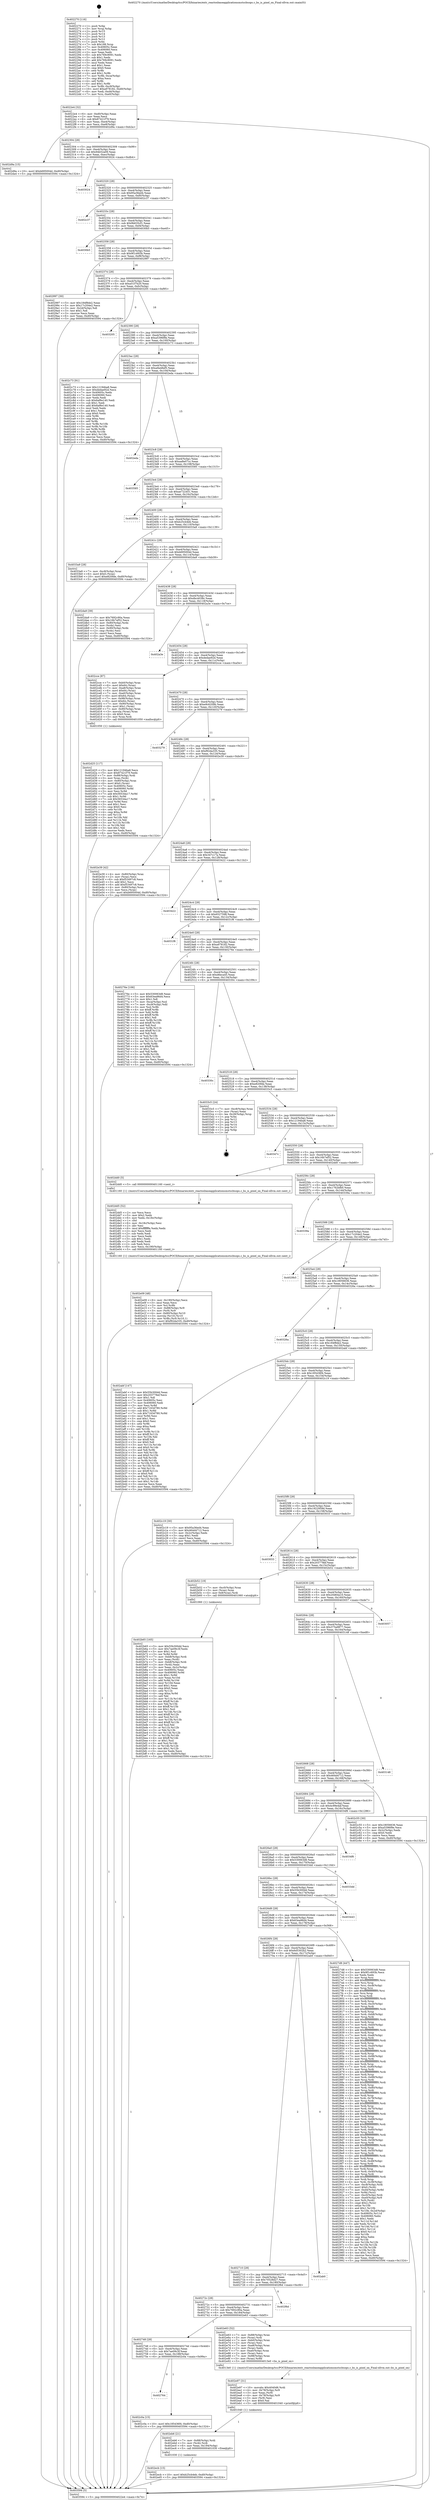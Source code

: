 digraph "0x402270" {
  label = "0x402270 (/mnt/c/Users/mathe/Desktop/tcc/POCII/binaries/extr_reactosbaseapplicationsmstscbsops.c_bs_is_pixel_on_Final-ollvm.out::main(0))"
  labelloc = "t"
  node[shape=record]

  Entry [label="",width=0.3,height=0.3,shape=circle,fillcolor=black,style=filled]
  "0x4022e4" [label="{
     0x4022e4 [32]\l
     | [instrs]\l
     &nbsp;&nbsp;0x4022e4 \<+6\>: mov -0xd0(%rbp),%eax\l
     &nbsp;&nbsp;0x4022ea \<+2\>: mov %eax,%ecx\l
     &nbsp;&nbsp;0x4022ec \<+6\>: sub $0x87421f79,%ecx\l
     &nbsp;&nbsp;0x4022f2 \<+6\>: mov %eax,-0xe4(%rbp)\l
     &nbsp;&nbsp;0x4022f8 \<+6\>: mov %ecx,-0xe8(%rbp)\l
     &nbsp;&nbsp;0x4022fe \<+6\>: je 0000000000402d9a \<main+0xb2a\>\l
  }"]
  "0x402d9a" [label="{
     0x402d9a [15]\l
     | [instrs]\l
     &nbsp;&nbsp;0x402d9a \<+10\>: movl $0xb695004d,-0xd0(%rbp)\l
     &nbsp;&nbsp;0x402da4 \<+5\>: jmp 0000000000403594 \<main+0x1324\>\l
  }"]
  "0x402304" [label="{
     0x402304 [28]\l
     | [instrs]\l
     &nbsp;&nbsp;0x402304 \<+5\>: jmp 0000000000402309 \<main+0x99\>\l
     &nbsp;&nbsp;0x402309 \<+6\>: mov -0xe4(%rbp),%eax\l
     &nbsp;&nbsp;0x40230f \<+5\>: sub $0x94b52a09,%eax\l
     &nbsp;&nbsp;0x402314 \<+6\>: mov %eax,-0xec(%rbp)\l
     &nbsp;&nbsp;0x40231a \<+6\>: je 0000000000403024 \<main+0xdb4\>\l
  }"]
  Exit [label="",width=0.3,height=0.3,shape=circle,fillcolor=black,style=filled,peripheries=2]
  "0x403024" [label="{
     0x403024\l
  }", style=dashed]
  "0x402320" [label="{
     0x402320 [28]\l
     | [instrs]\l
     &nbsp;&nbsp;0x402320 \<+5\>: jmp 0000000000402325 \<main+0xb5\>\l
     &nbsp;&nbsp;0x402325 \<+6\>: mov -0xe4(%rbp),%eax\l
     &nbsp;&nbsp;0x40232b \<+5\>: sub $0x95a36ed4,%eax\l
     &nbsp;&nbsp;0x402330 \<+6\>: mov %eax,-0xf0(%rbp)\l
     &nbsp;&nbsp;0x402336 \<+6\>: je 0000000000402c37 \<main+0x9c7\>\l
  }"]
  "0x402ecb" [label="{
     0x402ecb [15]\l
     | [instrs]\l
     &nbsp;&nbsp;0x402ecb \<+10\>: movl $0xb25cb4eb,-0xd0(%rbp)\l
     &nbsp;&nbsp;0x402ed5 \<+5\>: jmp 0000000000403594 \<main+0x1324\>\l
  }"]
  "0x402c37" [label="{
     0x402c37\l
  }", style=dashed]
  "0x40233c" [label="{
     0x40233c [28]\l
     | [instrs]\l
     &nbsp;&nbsp;0x40233c \<+5\>: jmp 0000000000402341 \<main+0xd1\>\l
     &nbsp;&nbsp;0x402341 \<+6\>: mov -0xe4(%rbp),%eax\l
     &nbsp;&nbsp;0x402347 \<+5\>: sub $0x9b635cf1,%eax\l
     &nbsp;&nbsp;0x40234c \<+6\>: mov %eax,-0xf4(%rbp)\l
     &nbsp;&nbsp;0x402352 \<+6\>: je 00000000004030b5 \<main+0xe45\>\l
  }"]
  "0x402eb6" [label="{
     0x402eb6 [21]\l
     | [instrs]\l
     &nbsp;&nbsp;0x402eb6 \<+7\>: mov -0x88(%rbp),%rdi\l
     &nbsp;&nbsp;0x402ebd \<+3\>: mov (%rdi),%rdi\l
     &nbsp;&nbsp;0x402ec0 \<+6\>: mov %eax,-0x194(%rbp)\l
     &nbsp;&nbsp;0x402ec6 \<+5\>: call 0000000000401030 \<free@plt\>\l
     | [calls]\l
     &nbsp;&nbsp;0x401030 \{1\} (unknown)\l
  }"]
  "0x4030b5" [label="{
     0x4030b5\l
  }", style=dashed]
  "0x402358" [label="{
     0x402358 [28]\l
     | [instrs]\l
     &nbsp;&nbsp;0x402358 \<+5\>: jmp 000000000040235d \<main+0xed\>\l
     &nbsp;&nbsp;0x40235d \<+6\>: mov -0xe4(%rbp),%eax\l
     &nbsp;&nbsp;0x402363 \<+5\>: sub $0x9f1c693b,%eax\l
     &nbsp;&nbsp;0x402368 \<+6\>: mov %eax,-0xf8(%rbp)\l
     &nbsp;&nbsp;0x40236e \<+6\>: je 0000000000402997 \<main+0x727\>\l
  }"]
  "0x402e97" [label="{
     0x402e97 [31]\l
     | [instrs]\l
     &nbsp;&nbsp;0x402e97 \<+10\>: movabs $0x4040d6,%rdi\l
     &nbsp;&nbsp;0x402ea1 \<+4\>: mov -0x78(%rbp),%r9\l
     &nbsp;&nbsp;0x402ea5 \<+3\>: mov %eax,(%r9)\l
     &nbsp;&nbsp;0x402ea8 \<+4\>: mov -0x78(%rbp),%r9\l
     &nbsp;&nbsp;0x402eac \<+3\>: mov (%r9),%esi\l
     &nbsp;&nbsp;0x402eaf \<+2\>: mov $0x0,%al\l
     &nbsp;&nbsp;0x402eb1 \<+5\>: call 0000000000401040 \<printf@plt\>\l
     | [calls]\l
     &nbsp;&nbsp;0x401040 \{1\} (unknown)\l
  }"]
  "0x402997" [label="{
     0x402997 [30]\l
     | [instrs]\l
     &nbsp;&nbsp;0x402997 \<+5\>: mov $0x184f8de2,%eax\l
     &nbsp;&nbsp;0x40299c \<+5\>: mov $0x17c204e2,%ecx\l
     &nbsp;&nbsp;0x4029a1 \<+3\>: mov -0x2d(%rbp),%dl\l
     &nbsp;&nbsp;0x4029a4 \<+3\>: test $0x1,%dl\l
     &nbsp;&nbsp;0x4029a7 \<+3\>: cmovne %ecx,%eax\l
     &nbsp;&nbsp;0x4029aa \<+6\>: mov %eax,-0xd0(%rbp)\l
     &nbsp;&nbsp;0x4029b0 \<+5\>: jmp 0000000000403594 \<main+0x1324\>\l
  }"]
  "0x402374" [label="{
     0x402374 [28]\l
     | [instrs]\l
     &nbsp;&nbsp;0x402374 \<+5\>: jmp 0000000000402379 \<main+0x109\>\l
     &nbsp;&nbsp;0x402379 \<+6\>: mov -0xe4(%rbp),%eax\l
     &nbsp;&nbsp;0x40237f \<+5\>: sub $0xa51f7b20,%eax\l
     &nbsp;&nbsp;0x402384 \<+6\>: mov %eax,-0xfc(%rbp)\l
     &nbsp;&nbsp;0x40238a \<+6\>: je 0000000000403205 \<main+0xf95\>\l
  }"]
  "0x402e09" [label="{
     0x402e09 [48]\l
     | [instrs]\l
     &nbsp;&nbsp;0x402e09 \<+6\>: mov -0x190(%rbp),%ecx\l
     &nbsp;&nbsp;0x402e0f \<+3\>: imul %eax,%ecx\l
     &nbsp;&nbsp;0x402e12 \<+3\>: mov %cl,%r8b\l
     &nbsp;&nbsp;0x402e15 \<+7\>: mov -0x88(%rbp),%r9\l
     &nbsp;&nbsp;0x402e1c \<+3\>: mov (%r9),%r9\l
     &nbsp;&nbsp;0x402e1f \<+4\>: mov -0x80(%rbp),%r10\l
     &nbsp;&nbsp;0x402e23 \<+3\>: movslq (%r10),%r10\l
     &nbsp;&nbsp;0x402e26 \<+4\>: mov %r8b,(%r9,%r10,1)\l
     &nbsp;&nbsp;0x402e2a \<+10\>: movl $0xf92da335,-0xd0(%rbp)\l
     &nbsp;&nbsp;0x402e34 \<+5\>: jmp 0000000000403594 \<main+0x1324\>\l
  }"]
  "0x403205" [label="{
     0x403205\l
  }", style=dashed]
  "0x402390" [label="{
     0x402390 [28]\l
     | [instrs]\l
     &nbsp;&nbsp;0x402390 \<+5\>: jmp 0000000000402395 \<main+0x125\>\l
     &nbsp;&nbsp;0x402395 \<+6\>: mov -0xe4(%rbp),%eax\l
     &nbsp;&nbsp;0x40239b \<+5\>: sub $0xa5396f9e,%eax\l
     &nbsp;&nbsp;0x4023a0 \<+6\>: mov %eax,-0x100(%rbp)\l
     &nbsp;&nbsp;0x4023a6 \<+6\>: je 0000000000402c73 \<main+0xa03\>\l
  }"]
  "0x402dd5" [label="{
     0x402dd5 [52]\l
     | [instrs]\l
     &nbsp;&nbsp;0x402dd5 \<+2\>: xor %ecx,%ecx\l
     &nbsp;&nbsp;0x402dd7 \<+5\>: mov $0x2,%edx\l
     &nbsp;&nbsp;0x402ddc \<+6\>: mov %edx,-0x18c(%rbp)\l
     &nbsp;&nbsp;0x402de2 \<+1\>: cltd\l
     &nbsp;&nbsp;0x402de3 \<+6\>: mov -0x18c(%rbp),%esi\l
     &nbsp;&nbsp;0x402de9 \<+2\>: idiv %esi\l
     &nbsp;&nbsp;0x402deb \<+6\>: imul $0xfffffffe,%edx,%edx\l
     &nbsp;&nbsp;0x402df1 \<+2\>: mov %ecx,%edi\l
     &nbsp;&nbsp;0x402df3 \<+2\>: sub %edx,%edi\l
     &nbsp;&nbsp;0x402df5 \<+2\>: mov %ecx,%edx\l
     &nbsp;&nbsp;0x402df7 \<+3\>: sub $0x1,%edx\l
     &nbsp;&nbsp;0x402dfa \<+2\>: add %edx,%edi\l
     &nbsp;&nbsp;0x402dfc \<+2\>: sub %edi,%ecx\l
     &nbsp;&nbsp;0x402dfe \<+6\>: mov %ecx,-0x190(%rbp)\l
     &nbsp;&nbsp;0x402e04 \<+5\>: call 0000000000401160 \<next_i\>\l
     | [calls]\l
     &nbsp;&nbsp;0x401160 \{1\} (/mnt/c/Users/mathe/Desktop/tcc/POCII/binaries/extr_reactosbaseapplicationsmstscbsops.c_bs_is_pixel_on_Final-ollvm.out::next_i)\l
  }"]
  "0x402c73" [label="{
     0x402c73 [91]\l
     | [instrs]\l
     &nbsp;&nbsp;0x402c73 \<+5\>: mov $0x12194ba8,%eax\l
     &nbsp;&nbsp;0x402c78 \<+5\>: mov $0xdedae92d,%ecx\l
     &nbsp;&nbsp;0x402c7d \<+7\>: mov 0x40605c,%edx\l
     &nbsp;&nbsp;0x402c84 \<+7\>: mov 0x406060,%esi\l
     &nbsp;&nbsp;0x402c8b \<+2\>: mov %edx,%edi\l
     &nbsp;&nbsp;0x402c8d \<+6\>: sub $0x6af6e140,%edi\l
     &nbsp;&nbsp;0x402c93 \<+3\>: sub $0x1,%edi\l
     &nbsp;&nbsp;0x402c96 \<+6\>: add $0x6af6e140,%edi\l
     &nbsp;&nbsp;0x402c9c \<+3\>: imul %edi,%edx\l
     &nbsp;&nbsp;0x402c9f \<+3\>: and $0x1,%edx\l
     &nbsp;&nbsp;0x402ca2 \<+3\>: cmp $0x0,%edx\l
     &nbsp;&nbsp;0x402ca5 \<+4\>: sete %r8b\l
     &nbsp;&nbsp;0x402ca9 \<+3\>: cmp $0xa,%esi\l
     &nbsp;&nbsp;0x402cac \<+4\>: setl %r9b\l
     &nbsp;&nbsp;0x402cb0 \<+3\>: mov %r8b,%r10b\l
     &nbsp;&nbsp;0x402cb3 \<+3\>: and %r9b,%r10b\l
     &nbsp;&nbsp;0x402cb6 \<+3\>: xor %r9b,%r8b\l
     &nbsp;&nbsp;0x402cb9 \<+3\>: or %r8b,%r10b\l
     &nbsp;&nbsp;0x402cbc \<+4\>: test $0x1,%r10b\l
     &nbsp;&nbsp;0x402cc0 \<+3\>: cmovne %ecx,%eax\l
     &nbsp;&nbsp;0x402cc3 \<+6\>: mov %eax,-0xd0(%rbp)\l
     &nbsp;&nbsp;0x402cc9 \<+5\>: jmp 0000000000403594 \<main+0x1324\>\l
  }"]
  "0x4023ac" [label="{
     0x4023ac [28]\l
     | [instrs]\l
     &nbsp;&nbsp;0x4023ac \<+5\>: jmp 00000000004023b1 \<main+0x141\>\l
     &nbsp;&nbsp;0x4023b1 \<+6\>: mov -0xe4(%rbp),%eax\l
     &nbsp;&nbsp;0x4023b7 \<+5\>: sub $0xa9a48ef5,%eax\l
     &nbsp;&nbsp;0x4023bc \<+6\>: mov %eax,-0x104(%rbp)\l
     &nbsp;&nbsp;0x4023c2 \<+6\>: je 0000000000402eda \<main+0xc6a\>\l
  }"]
  "0x402d25" [label="{
     0x402d25 [117]\l
     | [instrs]\l
     &nbsp;&nbsp;0x402d25 \<+5\>: mov $0x12194ba8,%ecx\l
     &nbsp;&nbsp;0x402d2a \<+5\>: mov $0x87421f79,%edx\l
     &nbsp;&nbsp;0x402d2f \<+7\>: mov -0x88(%rbp),%rdi\l
     &nbsp;&nbsp;0x402d36 \<+3\>: mov %rax,(%rdi)\l
     &nbsp;&nbsp;0x402d39 \<+4\>: mov -0x80(%rbp),%rax\l
     &nbsp;&nbsp;0x402d3d \<+6\>: movl $0x0,(%rax)\l
     &nbsp;&nbsp;0x402d43 \<+7\>: mov 0x40605c,%esi\l
     &nbsp;&nbsp;0x402d4a \<+8\>: mov 0x406060,%r8d\l
     &nbsp;&nbsp;0x402d52 \<+3\>: mov %esi,%r9d\l
     &nbsp;&nbsp;0x402d55 \<+7\>: add $0x5653da17,%r9d\l
     &nbsp;&nbsp;0x402d5c \<+4\>: sub $0x1,%r9d\l
     &nbsp;&nbsp;0x402d60 \<+7\>: sub $0x5653da17,%r9d\l
     &nbsp;&nbsp;0x402d67 \<+4\>: imul %r9d,%esi\l
     &nbsp;&nbsp;0x402d6b \<+3\>: and $0x1,%esi\l
     &nbsp;&nbsp;0x402d6e \<+3\>: cmp $0x0,%esi\l
     &nbsp;&nbsp;0x402d71 \<+4\>: sete %r10b\l
     &nbsp;&nbsp;0x402d75 \<+4\>: cmp $0xa,%r8d\l
     &nbsp;&nbsp;0x402d79 \<+4\>: setl %r11b\l
     &nbsp;&nbsp;0x402d7d \<+3\>: mov %r10b,%bl\l
     &nbsp;&nbsp;0x402d80 \<+3\>: and %r11b,%bl\l
     &nbsp;&nbsp;0x402d83 \<+3\>: xor %r11b,%r10b\l
     &nbsp;&nbsp;0x402d86 \<+3\>: or %r10b,%bl\l
     &nbsp;&nbsp;0x402d89 \<+3\>: test $0x1,%bl\l
     &nbsp;&nbsp;0x402d8c \<+3\>: cmovne %edx,%ecx\l
     &nbsp;&nbsp;0x402d8f \<+6\>: mov %ecx,-0xd0(%rbp)\l
     &nbsp;&nbsp;0x402d95 \<+5\>: jmp 0000000000403594 \<main+0x1324\>\l
  }"]
  "0x402eda" [label="{
     0x402eda\l
  }", style=dashed]
  "0x4023c8" [label="{
     0x4023c8 [28]\l
     | [instrs]\l
     &nbsp;&nbsp;0x4023c8 \<+5\>: jmp 00000000004023cd \<main+0x15d\>\l
     &nbsp;&nbsp;0x4023cd \<+6\>: mov -0xe4(%rbp),%eax\l
     &nbsp;&nbsp;0x4023d3 \<+5\>: sub $0xaa8e07cc,%eax\l
     &nbsp;&nbsp;0x4023d8 \<+6\>: mov %eax,-0x108(%rbp)\l
     &nbsp;&nbsp;0x4023de \<+6\>: je 0000000000403585 \<main+0x1315\>\l
  }"]
  "0x402764" [label="{
     0x402764\l
  }", style=dashed]
  "0x403585" [label="{
     0x403585\l
  }", style=dashed]
  "0x4023e4" [label="{
     0x4023e4 [28]\l
     | [instrs]\l
     &nbsp;&nbsp;0x4023e4 \<+5\>: jmp 00000000004023e9 \<main+0x179\>\l
     &nbsp;&nbsp;0x4023e9 \<+6\>: mov -0xe4(%rbp),%eax\l
     &nbsp;&nbsp;0x4023ef \<+5\>: sub $0xae722451,%eax\l
     &nbsp;&nbsp;0x4023f4 \<+6\>: mov %eax,-0x10c(%rbp)\l
     &nbsp;&nbsp;0x4023fa \<+6\>: je 000000000040355b \<main+0x12eb\>\l
  }"]
  "0x402c0a" [label="{
     0x402c0a [15]\l
     | [instrs]\l
     &nbsp;&nbsp;0x402c0a \<+10\>: movl $0x185436f4,-0xd0(%rbp)\l
     &nbsp;&nbsp;0x402c14 \<+5\>: jmp 0000000000403594 \<main+0x1324\>\l
  }"]
  "0x40355b" [label="{
     0x40355b\l
  }", style=dashed]
  "0x402400" [label="{
     0x402400 [28]\l
     | [instrs]\l
     &nbsp;&nbsp;0x402400 \<+5\>: jmp 0000000000402405 \<main+0x195\>\l
     &nbsp;&nbsp;0x402405 \<+6\>: mov -0xe4(%rbp),%eax\l
     &nbsp;&nbsp;0x40240b \<+5\>: sub $0xb25cb4eb,%eax\l
     &nbsp;&nbsp;0x402410 \<+6\>: mov %eax,-0x110(%rbp)\l
     &nbsp;&nbsp;0x402416 \<+6\>: je 00000000004033a9 \<main+0x1139\>\l
  }"]
  "0x402748" [label="{
     0x402748 [28]\l
     | [instrs]\l
     &nbsp;&nbsp;0x402748 \<+5\>: jmp 000000000040274d \<main+0x4dd\>\l
     &nbsp;&nbsp;0x40274d \<+6\>: mov -0xe4(%rbp),%eax\l
     &nbsp;&nbsp;0x402753 \<+5\>: sub $0x7ae09c3f,%eax\l
     &nbsp;&nbsp;0x402758 \<+6\>: mov %eax,-0x188(%rbp)\l
     &nbsp;&nbsp;0x40275e \<+6\>: je 0000000000402c0a \<main+0x99a\>\l
  }"]
  "0x4033a9" [label="{
     0x4033a9 [28]\l
     | [instrs]\l
     &nbsp;&nbsp;0x4033a9 \<+7\>: mov -0xc8(%rbp),%rax\l
     &nbsp;&nbsp;0x4033b0 \<+6\>: movl $0x0,(%rax)\l
     &nbsp;&nbsp;0x4033b6 \<+10\>: movl $0xe820fde,-0xd0(%rbp)\l
     &nbsp;&nbsp;0x4033c0 \<+5\>: jmp 0000000000403594 \<main+0x1324\>\l
  }"]
  "0x40241c" [label="{
     0x40241c [28]\l
     | [instrs]\l
     &nbsp;&nbsp;0x40241c \<+5\>: jmp 0000000000402421 \<main+0x1b1\>\l
     &nbsp;&nbsp;0x402421 \<+6\>: mov -0xe4(%rbp),%eax\l
     &nbsp;&nbsp;0x402427 \<+5\>: sub $0xb695004d,%eax\l
     &nbsp;&nbsp;0x40242c \<+6\>: mov %eax,-0x114(%rbp)\l
     &nbsp;&nbsp;0x402432 \<+6\>: je 0000000000402da9 \<main+0xb39\>\l
  }"]
  "0x402e63" [label="{
     0x402e63 [52]\l
     | [instrs]\l
     &nbsp;&nbsp;0x402e63 \<+7\>: mov -0x88(%rbp),%rax\l
     &nbsp;&nbsp;0x402e6a \<+3\>: mov (%rax),%rdi\l
     &nbsp;&nbsp;0x402e6d \<+7\>: mov -0xb0(%rbp),%rax\l
     &nbsp;&nbsp;0x402e74 \<+2\>: mov (%rax),%esi\l
     &nbsp;&nbsp;0x402e76 \<+7\>: mov -0xa8(%rbp),%rax\l
     &nbsp;&nbsp;0x402e7d \<+2\>: mov (%rax),%edx\l
     &nbsp;&nbsp;0x402e7f \<+7\>: mov -0xa0(%rbp),%rax\l
     &nbsp;&nbsp;0x402e86 \<+2\>: mov (%rax),%ecx\l
     &nbsp;&nbsp;0x402e88 \<+7\>: mov -0x98(%rbp),%rax\l
     &nbsp;&nbsp;0x402e8f \<+3\>: mov (%rax),%r8d\l
     &nbsp;&nbsp;0x402e92 \<+5\>: call 00000000004013e0 \<bs_is_pixel_on\>\l
     | [calls]\l
     &nbsp;&nbsp;0x4013e0 \{1\} (/mnt/c/Users/mathe/Desktop/tcc/POCII/binaries/extr_reactosbaseapplicationsmstscbsops.c_bs_is_pixel_on_Final-ollvm.out::bs_is_pixel_on)\l
  }"]
  "0x402da9" [label="{
     0x402da9 [39]\l
     | [instrs]\l
     &nbsp;&nbsp;0x402da9 \<+5\>: mov $0x7692c90a,%eax\l
     &nbsp;&nbsp;0x402dae \<+5\>: mov $0x16b7ef52,%ecx\l
     &nbsp;&nbsp;0x402db3 \<+4\>: mov -0x80(%rbp),%rdx\l
     &nbsp;&nbsp;0x402db7 \<+2\>: mov (%rdx),%esi\l
     &nbsp;&nbsp;0x402db9 \<+7\>: mov -0x90(%rbp),%rdx\l
     &nbsp;&nbsp;0x402dc0 \<+2\>: cmp (%rdx),%esi\l
     &nbsp;&nbsp;0x402dc2 \<+3\>: cmovl %ecx,%eax\l
     &nbsp;&nbsp;0x402dc5 \<+6\>: mov %eax,-0xd0(%rbp)\l
     &nbsp;&nbsp;0x402dcb \<+5\>: jmp 0000000000403594 \<main+0x1324\>\l
  }"]
  "0x402438" [label="{
     0x402438 [28]\l
     | [instrs]\l
     &nbsp;&nbsp;0x402438 \<+5\>: jmp 000000000040243d \<main+0x1cd\>\l
     &nbsp;&nbsp;0x40243d \<+6\>: mov -0xe4(%rbp),%eax\l
     &nbsp;&nbsp;0x402443 \<+5\>: sub $0xdbc4038c,%eax\l
     &nbsp;&nbsp;0x402448 \<+6\>: mov %eax,-0x118(%rbp)\l
     &nbsp;&nbsp;0x40244e \<+6\>: je 0000000000402a3e \<main+0x7ce\>\l
  }"]
  "0x40272c" [label="{
     0x40272c [28]\l
     | [instrs]\l
     &nbsp;&nbsp;0x40272c \<+5\>: jmp 0000000000402731 \<main+0x4c1\>\l
     &nbsp;&nbsp;0x402731 \<+6\>: mov -0xe4(%rbp),%eax\l
     &nbsp;&nbsp;0x402737 \<+5\>: sub $0x7692c90a,%eax\l
     &nbsp;&nbsp;0x40273c \<+6\>: mov %eax,-0x184(%rbp)\l
     &nbsp;&nbsp;0x402742 \<+6\>: je 0000000000402e63 \<main+0xbf3\>\l
  }"]
  "0x402a3e" [label="{
     0x402a3e\l
  }", style=dashed]
  "0x402454" [label="{
     0x402454 [28]\l
     | [instrs]\l
     &nbsp;&nbsp;0x402454 \<+5\>: jmp 0000000000402459 \<main+0x1e9\>\l
     &nbsp;&nbsp;0x402459 \<+6\>: mov -0xe4(%rbp),%eax\l
     &nbsp;&nbsp;0x40245f \<+5\>: sub $0xdedae92d,%eax\l
     &nbsp;&nbsp;0x402464 \<+6\>: mov %eax,-0x11c(%rbp)\l
     &nbsp;&nbsp;0x40246a \<+6\>: je 0000000000402cce \<main+0xa5e\>\l
  }"]
  "0x402f6d" [label="{
     0x402f6d\l
  }", style=dashed]
  "0x402cce" [label="{
     0x402cce [87]\l
     | [instrs]\l
     &nbsp;&nbsp;0x402cce \<+7\>: mov -0xb0(%rbp),%rax\l
     &nbsp;&nbsp;0x402cd5 \<+6\>: movl $0x64,(%rax)\l
     &nbsp;&nbsp;0x402cdb \<+7\>: mov -0xa8(%rbp),%rax\l
     &nbsp;&nbsp;0x402ce2 \<+6\>: movl $0x64,(%rax)\l
     &nbsp;&nbsp;0x402ce8 \<+7\>: mov -0xa0(%rbp),%rax\l
     &nbsp;&nbsp;0x402cef \<+6\>: movl $0x64,(%rax)\l
     &nbsp;&nbsp;0x402cf5 \<+7\>: mov -0x98(%rbp),%rax\l
     &nbsp;&nbsp;0x402cfc \<+6\>: movl $0x64,(%rax)\l
     &nbsp;&nbsp;0x402d02 \<+7\>: mov -0x90(%rbp),%rax\l
     &nbsp;&nbsp;0x402d09 \<+6\>: movl $0x1,(%rax)\l
     &nbsp;&nbsp;0x402d0f \<+7\>: mov -0x90(%rbp),%rax\l
     &nbsp;&nbsp;0x402d16 \<+3\>: movslq (%rax),%rax\l
     &nbsp;&nbsp;0x402d19 \<+4\>: shl $0x0,%rax\l
     &nbsp;&nbsp;0x402d1d \<+3\>: mov %rax,%rdi\l
     &nbsp;&nbsp;0x402d20 \<+5\>: call 0000000000401050 \<malloc@plt\>\l
     | [calls]\l
     &nbsp;&nbsp;0x401050 \{1\} (unknown)\l
  }"]
  "0x402470" [label="{
     0x402470 [28]\l
     | [instrs]\l
     &nbsp;&nbsp;0x402470 \<+5\>: jmp 0000000000402475 \<main+0x205\>\l
     &nbsp;&nbsp;0x402475 \<+6\>: mov -0xe4(%rbp),%eax\l
     &nbsp;&nbsp;0x40247b \<+5\>: sub $0xe9c6209b,%eax\l
     &nbsp;&nbsp;0x402480 \<+6\>: mov %eax,-0x120(%rbp)\l
     &nbsp;&nbsp;0x402486 \<+6\>: je 0000000000403279 \<main+0x1009\>\l
  }"]
  "0x402710" [label="{
     0x402710 [28]\l
     | [instrs]\l
     &nbsp;&nbsp;0x402710 \<+5\>: jmp 0000000000402715 \<main+0x4a5\>\l
     &nbsp;&nbsp;0x402715 \<+6\>: mov -0xe4(%rbp),%eax\l
     &nbsp;&nbsp;0x40271b \<+5\>: sub $0x70528d27,%eax\l
     &nbsp;&nbsp;0x402720 \<+6\>: mov %eax,-0x180(%rbp)\l
     &nbsp;&nbsp;0x402726 \<+6\>: je 0000000000402f6d \<main+0xcfd\>\l
  }"]
  "0x403279" [label="{
     0x403279\l
  }", style=dashed]
  "0x40248c" [label="{
     0x40248c [28]\l
     | [instrs]\l
     &nbsp;&nbsp;0x40248c \<+5\>: jmp 0000000000402491 \<main+0x221\>\l
     &nbsp;&nbsp;0x402491 \<+6\>: mov -0xe4(%rbp),%eax\l
     &nbsp;&nbsp;0x402497 \<+5\>: sub $0xf92da335,%eax\l
     &nbsp;&nbsp;0x40249c \<+6\>: mov %eax,-0x124(%rbp)\l
     &nbsp;&nbsp;0x4024a2 \<+6\>: je 0000000000402e39 \<main+0xbc9\>\l
  }"]
  "0x402ab0" [label="{
     0x402ab0\l
  }", style=dashed]
  "0x402e39" [label="{
     0x402e39 [42]\l
     | [instrs]\l
     &nbsp;&nbsp;0x402e39 \<+4\>: mov -0x80(%rbp),%rax\l
     &nbsp;&nbsp;0x402e3d \<+2\>: mov (%rax),%ecx\l
     &nbsp;&nbsp;0x402e3f \<+6\>: sub $0xf53497c8,%ecx\l
     &nbsp;&nbsp;0x402e45 \<+3\>: add $0x1,%ecx\l
     &nbsp;&nbsp;0x402e48 \<+6\>: add $0xf53497c8,%ecx\l
     &nbsp;&nbsp;0x402e4e \<+4\>: mov -0x80(%rbp),%rax\l
     &nbsp;&nbsp;0x402e52 \<+2\>: mov %ecx,(%rax)\l
     &nbsp;&nbsp;0x402e54 \<+10\>: movl $0xb695004d,-0xd0(%rbp)\l
     &nbsp;&nbsp;0x402e5e \<+5\>: jmp 0000000000403594 \<main+0x1324\>\l
  }"]
  "0x4024a8" [label="{
     0x4024a8 [28]\l
     | [instrs]\l
     &nbsp;&nbsp;0x4024a8 \<+5\>: jmp 00000000004024ad \<main+0x23d\>\l
     &nbsp;&nbsp;0x4024ad \<+6\>: mov -0xe4(%rbp),%eax\l
     &nbsp;&nbsp;0x4024b3 \<+5\>: sub $0x347c17a,%eax\l
     &nbsp;&nbsp;0x4024b8 \<+6\>: mov %eax,-0x128(%rbp)\l
     &nbsp;&nbsp;0x4024be \<+6\>: je 0000000000403422 \<main+0x11b2\>\l
  }"]
  "0x402b65" [label="{
     0x402b65 [165]\l
     | [instrs]\l
     &nbsp;&nbsp;0x402b65 \<+5\>: mov $0x55b300dd,%ecx\l
     &nbsp;&nbsp;0x402b6a \<+5\>: mov $0x7ae09c3f,%edx\l
     &nbsp;&nbsp;0x402b6f \<+3\>: mov $0x1,%sil\l
     &nbsp;&nbsp;0x402b72 \<+3\>: xor %r8d,%r8d\l
     &nbsp;&nbsp;0x402b75 \<+7\>: mov -0xb8(%rbp),%rdi\l
     &nbsp;&nbsp;0x402b7c \<+2\>: mov %eax,(%rdi)\l
     &nbsp;&nbsp;0x402b7e \<+7\>: mov -0xb8(%rbp),%rdi\l
     &nbsp;&nbsp;0x402b85 \<+2\>: mov (%rdi),%eax\l
     &nbsp;&nbsp;0x402b87 \<+3\>: mov %eax,-0x2c(%rbp)\l
     &nbsp;&nbsp;0x402b8a \<+7\>: mov 0x40605c,%eax\l
     &nbsp;&nbsp;0x402b91 \<+8\>: mov 0x406060,%r9d\l
     &nbsp;&nbsp;0x402b99 \<+4\>: sub $0x1,%r8d\l
     &nbsp;&nbsp;0x402b9d \<+3\>: mov %eax,%r10d\l
     &nbsp;&nbsp;0x402ba0 \<+3\>: add %r8d,%r10d\l
     &nbsp;&nbsp;0x402ba3 \<+4\>: imul %r10d,%eax\l
     &nbsp;&nbsp;0x402ba7 \<+3\>: and $0x1,%eax\l
     &nbsp;&nbsp;0x402baa \<+3\>: cmp $0x0,%eax\l
     &nbsp;&nbsp;0x402bad \<+4\>: sete %r11b\l
     &nbsp;&nbsp;0x402bb1 \<+4\>: cmp $0xa,%r9d\l
     &nbsp;&nbsp;0x402bb5 \<+3\>: setl %bl\l
     &nbsp;&nbsp;0x402bb8 \<+3\>: mov %r11b,%r14b\l
     &nbsp;&nbsp;0x402bbb \<+4\>: xor $0xff,%r14b\l
     &nbsp;&nbsp;0x402bbf \<+3\>: mov %bl,%r15b\l
     &nbsp;&nbsp;0x402bc2 \<+4\>: xor $0xff,%r15b\l
     &nbsp;&nbsp;0x402bc6 \<+4\>: xor $0x1,%sil\l
     &nbsp;&nbsp;0x402bca \<+3\>: mov %r14b,%r12b\l
     &nbsp;&nbsp;0x402bcd \<+4\>: and $0xff,%r12b\l
     &nbsp;&nbsp;0x402bd1 \<+3\>: and %sil,%r11b\l
     &nbsp;&nbsp;0x402bd4 \<+3\>: mov %r15b,%r13b\l
     &nbsp;&nbsp;0x402bd7 \<+4\>: and $0xff,%r13b\l
     &nbsp;&nbsp;0x402bdb \<+3\>: and %sil,%bl\l
     &nbsp;&nbsp;0x402bde \<+3\>: or %r11b,%r12b\l
     &nbsp;&nbsp;0x402be1 \<+3\>: or %bl,%r13b\l
     &nbsp;&nbsp;0x402be4 \<+3\>: xor %r13b,%r12b\l
     &nbsp;&nbsp;0x402be7 \<+3\>: or %r15b,%r14b\l
     &nbsp;&nbsp;0x402bea \<+4\>: xor $0xff,%r14b\l
     &nbsp;&nbsp;0x402bee \<+4\>: or $0x1,%sil\l
     &nbsp;&nbsp;0x402bf2 \<+3\>: and %sil,%r14b\l
     &nbsp;&nbsp;0x402bf5 \<+3\>: or %r14b,%r12b\l
     &nbsp;&nbsp;0x402bf8 \<+4\>: test $0x1,%r12b\l
     &nbsp;&nbsp;0x402bfc \<+3\>: cmovne %edx,%ecx\l
     &nbsp;&nbsp;0x402bff \<+6\>: mov %ecx,-0xd0(%rbp)\l
     &nbsp;&nbsp;0x402c05 \<+5\>: jmp 0000000000403594 \<main+0x1324\>\l
  }"]
  "0x403422" [label="{
     0x403422\l
  }", style=dashed]
  "0x4024c4" [label="{
     0x4024c4 [28]\l
     | [instrs]\l
     &nbsp;&nbsp;0x4024c4 \<+5\>: jmp 00000000004024c9 \<main+0x259\>\l
     &nbsp;&nbsp;0x4024c9 \<+6\>: mov -0xe4(%rbp),%eax\l
     &nbsp;&nbsp;0x4024cf \<+5\>: sub $0x6527598,%eax\l
     &nbsp;&nbsp;0x4024d4 \<+6\>: mov %eax,-0x12c(%rbp)\l
     &nbsp;&nbsp;0x4024da \<+6\>: je 00000000004031f6 \<main+0xf86\>\l
  }"]
  "0x4026f4" [label="{
     0x4026f4 [28]\l
     | [instrs]\l
     &nbsp;&nbsp;0x4026f4 \<+5\>: jmp 00000000004026f9 \<main+0x489\>\l
     &nbsp;&nbsp;0x4026f9 \<+6\>: mov -0xe4(%rbp),%eax\l
     &nbsp;&nbsp;0x4026ff \<+5\>: sub $0x6d5302b2,%eax\l
     &nbsp;&nbsp;0x402704 \<+6\>: mov %eax,-0x17c(%rbp)\l
     &nbsp;&nbsp;0x40270a \<+6\>: je 0000000000402ab0 \<main+0x840\>\l
  }"]
  "0x4031f6" [label="{
     0x4031f6\l
  }", style=dashed]
  "0x4024e0" [label="{
     0x4024e0 [28]\l
     | [instrs]\l
     &nbsp;&nbsp;0x4024e0 \<+5\>: jmp 00000000004024e5 \<main+0x275\>\l
     &nbsp;&nbsp;0x4024e5 \<+6\>: mov -0xe4(%rbp),%eax\l
     &nbsp;&nbsp;0x4024eb \<+5\>: sub $0xa978182,%eax\l
     &nbsp;&nbsp;0x4024f0 \<+6\>: mov %eax,-0x130(%rbp)\l
     &nbsp;&nbsp;0x4024f6 \<+6\>: je 000000000040276e \<main+0x4fe\>\l
  }"]
  "0x4027d8" [label="{
     0x4027d8 [447]\l
     | [instrs]\l
     &nbsp;&nbsp;0x4027d8 \<+5\>: mov $0x530063d8,%eax\l
     &nbsp;&nbsp;0x4027dd \<+5\>: mov $0x9f1c693b,%ecx\l
     &nbsp;&nbsp;0x4027e2 \<+2\>: xor %edx,%edx\l
     &nbsp;&nbsp;0x4027e4 \<+3\>: mov %rsp,%rsi\l
     &nbsp;&nbsp;0x4027e7 \<+4\>: add $0xfffffffffffffff0,%rsi\l
     &nbsp;&nbsp;0x4027eb \<+3\>: mov %rsi,%rsp\l
     &nbsp;&nbsp;0x4027ee \<+7\>: mov %rsi,-0xc8(%rbp)\l
     &nbsp;&nbsp;0x4027f5 \<+3\>: mov %rsp,%rsi\l
     &nbsp;&nbsp;0x4027f8 \<+4\>: add $0xfffffffffffffff0,%rsi\l
     &nbsp;&nbsp;0x4027fc \<+3\>: mov %rsi,%rsp\l
     &nbsp;&nbsp;0x4027ff \<+3\>: mov %rsp,%rdi\l
     &nbsp;&nbsp;0x402802 \<+4\>: add $0xfffffffffffffff0,%rdi\l
     &nbsp;&nbsp;0x402806 \<+3\>: mov %rdi,%rsp\l
     &nbsp;&nbsp;0x402809 \<+7\>: mov %rdi,-0xc0(%rbp)\l
     &nbsp;&nbsp;0x402810 \<+3\>: mov %rsp,%rdi\l
     &nbsp;&nbsp;0x402813 \<+4\>: add $0xfffffffffffffff0,%rdi\l
     &nbsp;&nbsp;0x402817 \<+3\>: mov %rdi,%rsp\l
     &nbsp;&nbsp;0x40281a \<+7\>: mov %rdi,-0xb8(%rbp)\l
     &nbsp;&nbsp;0x402821 \<+3\>: mov %rsp,%rdi\l
     &nbsp;&nbsp;0x402824 \<+4\>: add $0xfffffffffffffff0,%rdi\l
     &nbsp;&nbsp;0x402828 \<+3\>: mov %rdi,%rsp\l
     &nbsp;&nbsp;0x40282b \<+7\>: mov %rdi,-0xb0(%rbp)\l
     &nbsp;&nbsp;0x402832 \<+3\>: mov %rsp,%rdi\l
     &nbsp;&nbsp;0x402835 \<+4\>: add $0xfffffffffffffff0,%rdi\l
     &nbsp;&nbsp;0x402839 \<+3\>: mov %rdi,%rsp\l
     &nbsp;&nbsp;0x40283c \<+7\>: mov %rdi,-0xa8(%rbp)\l
     &nbsp;&nbsp;0x402843 \<+3\>: mov %rsp,%rdi\l
     &nbsp;&nbsp;0x402846 \<+4\>: add $0xfffffffffffffff0,%rdi\l
     &nbsp;&nbsp;0x40284a \<+3\>: mov %rdi,%rsp\l
     &nbsp;&nbsp;0x40284d \<+7\>: mov %rdi,-0xa0(%rbp)\l
     &nbsp;&nbsp;0x402854 \<+3\>: mov %rsp,%rdi\l
     &nbsp;&nbsp;0x402857 \<+4\>: add $0xfffffffffffffff0,%rdi\l
     &nbsp;&nbsp;0x40285b \<+3\>: mov %rdi,%rsp\l
     &nbsp;&nbsp;0x40285e \<+7\>: mov %rdi,-0x98(%rbp)\l
     &nbsp;&nbsp;0x402865 \<+3\>: mov %rsp,%rdi\l
     &nbsp;&nbsp;0x402868 \<+4\>: add $0xfffffffffffffff0,%rdi\l
     &nbsp;&nbsp;0x40286c \<+3\>: mov %rdi,%rsp\l
     &nbsp;&nbsp;0x40286f \<+7\>: mov %rdi,-0x90(%rbp)\l
     &nbsp;&nbsp;0x402876 \<+3\>: mov %rsp,%rdi\l
     &nbsp;&nbsp;0x402879 \<+4\>: add $0xfffffffffffffff0,%rdi\l
     &nbsp;&nbsp;0x40287d \<+3\>: mov %rdi,%rsp\l
     &nbsp;&nbsp;0x402880 \<+7\>: mov %rdi,-0x88(%rbp)\l
     &nbsp;&nbsp;0x402887 \<+3\>: mov %rsp,%rdi\l
     &nbsp;&nbsp;0x40288a \<+4\>: add $0xfffffffffffffff0,%rdi\l
     &nbsp;&nbsp;0x40288e \<+3\>: mov %rdi,%rsp\l
     &nbsp;&nbsp;0x402891 \<+4\>: mov %rdi,-0x80(%rbp)\l
     &nbsp;&nbsp;0x402895 \<+3\>: mov %rsp,%rdi\l
     &nbsp;&nbsp;0x402898 \<+4\>: add $0xfffffffffffffff0,%rdi\l
     &nbsp;&nbsp;0x40289c \<+3\>: mov %rdi,%rsp\l
     &nbsp;&nbsp;0x40289f \<+4\>: mov %rdi,-0x78(%rbp)\l
     &nbsp;&nbsp;0x4028a3 \<+3\>: mov %rsp,%rdi\l
     &nbsp;&nbsp;0x4028a6 \<+4\>: add $0xfffffffffffffff0,%rdi\l
     &nbsp;&nbsp;0x4028aa \<+3\>: mov %rdi,%rsp\l
     &nbsp;&nbsp;0x4028ad \<+4\>: mov %rdi,-0x70(%rbp)\l
     &nbsp;&nbsp;0x4028b1 \<+3\>: mov %rsp,%rdi\l
     &nbsp;&nbsp;0x4028b4 \<+4\>: add $0xfffffffffffffff0,%rdi\l
     &nbsp;&nbsp;0x4028b8 \<+3\>: mov %rdi,%rsp\l
     &nbsp;&nbsp;0x4028bb \<+4\>: mov %rdi,-0x68(%rbp)\l
     &nbsp;&nbsp;0x4028bf \<+3\>: mov %rsp,%rdi\l
     &nbsp;&nbsp;0x4028c2 \<+4\>: add $0xfffffffffffffff0,%rdi\l
     &nbsp;&nbsp;0x4028c6 \<+3\>: mov %rdi,%rsp\l
     &nbsp;&nbsp;0x4028c9 \<+4\>: mov %rdi,-0x60(%rbp)\l
     &nbsp;&nbsp;0x4028cd \<+3\>: mov %rsp,%rdi\l
     &nbsp;&nbsp;0x4028d0 \<+4\>: add $0xfffffffffffffff0,%rdi\l
     &nbsp;&nbsp;0x4028d4 \<+3\>: mov %rdi,%rsp\l
     &nbsp;&nbsp;0x4028d7 \<+4\>: mov %rdi,-0x58(%rbp)\l
     &nbsp;&nbsp;0x4028db \<+3\>: mov %rsp,%rdi\l
     &nbsp;&nbsp;0x4028de \<+4\>: add $0xfffffffffffffff0,%rdi\l
     &nbsp;&nbsp;0x4028e2 \<+3\>: mov %rdi,%rsp\l
     &nbsp;&nbsp;0x4028e5 \<+4\>: mov %rdi,-0x50(%rbp)\l
     &nbsp;&nbsp;0x4028e9 \<+3\>: mov %rsp,%rdi\l
     &nbsp;&nbsp;0x4028ec \<+4\>: add $0xfffffffffffffff0,%rdi\l
     &nbsp;&nbsp;0x4028f0 \<+3\>: mov %rdi,%rsp\l
     &nbsp;&nbsp;0x4028f3 \<+4\>: mov %rdi,-0x48(%rbp)\l
     &nbsp;&nbsp;0x4028f7 \<+3\>: mov %rsp,%rdi\l
     &nbsp;&nbsp;0x4028fa \<+4\>: add $0xfffffffffffffff0,%rdi\l
     &nbsp;&nbsp;0x4028fe \<+3\>: mov %rdi,%rsp\l
     &nbsp;&nbsp;0x402901 \<+4\>: mov %rdi,-0x40(%rbp)\l
     &nbsp;&nbsp;0x402905 \<+3\>: mov %rsp,%rdi\l
     &nbsp;&nbsp;0x402908 \<+4\>: add $0xfffffffffffffff0,%rdi\l
     &nbsp;&nbsp;0x40290c \<+3\>: mov %rdi,%rsp\l
     &nbsp;&nbsp;0x40290f \<+4\>: mov %rdi,-0x38(%rbp)\l
     &nbsp;&nbsp;0x402913 \<+7\>: mov -0xc8(%rbp),%rdi\l
     &nbsp;&nbsp;0x40291a \<+6\>: movl $0x0,(%rdi)\l
     &nbsp;&nbsp;0x402920 \<+7\>: mov -0xd4(%rbp),%r8d\l
     &nbsp;&nbsp;0x402927 \<+3\>: mov %r8d,(%rsi)\l
     &nbsp;&nbsp;0x40292a \<+7\>: mov -0xc0(%rbp),%rdi\l
     &nbsp;&nbsp;0x402931 \<+7\>: mov -0xe0(%rbp),%r9\l
     &nbsp;&nbsp;0x402938 \<+3\>: mov %r9,(%rdi)\l
     &nbsp;&nbsp;0x40293b \<+3\>: cmpl $0x2,(%rsi)\l
     &nbsp;&nbsp;0x40293e \<+4\>: setne %r10b\l
     &nbsp;&nbsp;0x402942 \<+4\>: and $0x1,%r10b\l
     &nbsp;&nbsp;0x402946 \<+4\>: mov %r10b,-0x2d(%rbp)\l
     &nbsp;&nbsp;0x40294a \<+8\>: mov 0x40605c,%r11d\l
     &nbsp;&nbsp;0x402952 \<+7\>: mov 0x406060,%ebx\l
     &nbsp;&nbsp;0x402959 \<+3\>: sub $0x1,%edx\l
     &nbsp;&nbsp;0x40295c \<+3\>: mov %r11d,%r14d\l
     &nbsp;&nbsp;0x40295f \<+3\>: add %edx,%r14d\l
     &nbsp;&nbsp;0x402962 \<+4\>: imul %r14d,%r11d\l
     &nbsp;&nbsp;0x402966 \<+4\>: and $0x1,%r11d\l
     &nbsp;&nbsp;0x40296a \<+4\>: cmp $0x0,%r11d\l
     &nbsp;&nbsp;0x40296e \<+4\>: sete %r10b\l
     &nbsp;&nbsp;0x402972 \<+3\>: cmp $0xa,%ebx\l
     &nbsp;&nbsp;0x402975 \<+4\>: setl %r15b\l
     &nbsp;&nbsp;0x402979 \<+3\>: mov %r10b,%r12b\l
     &nbsp;&nbsp;0x40297c \<+3\>: and %r15b,%r12b\l
     &nbsp;&nbsp;0x40297f \<+3\>: xor %r15b,%r10b\l
     &nbsp;&nbsp;0x402982 \<+3\>: or %r10b,%r12b\l
     &nbsp;&nbsp;0x402985 \<+4\>: test $0x1,%r12b\l
     &nbsp;&nbsp;0x402989 \<+3\>: cmovne %ecx,%eax\l
     &nbsp;&nbsp;0x40298c \<+6\>: mov %eax,-0xd0(%rbp)\l
     &nbsp;&nbsp;0x402992 \<+5\>: jmp 0000000000403594 \<main+0x1324\>\l
  }"]
  "0x40276e" [label="{
     0x40276e [106]\l
     | [instrs]\l
     &nbsp;&nbsp;0x40276e \<+5\>: mov $0x530063d8,%eax\l
     &nbsp;&nbsp;0x402773 \<+5\>: mov $0x63ea96d4,%ecx\l
     &nbsp;&nbsp;0x402778 \<+2\>: mov $0x1,%dl\l
     &nbsp;&nbsp;0x40277a \<+7\>: mov -0xca(%rbp),%sil\l
     &nbsp;&nbsp;0x402781 \<+7\>: mov -0xc9(%rbp),%dil\l
     &nbsp;&nbsp;0x402788 \<+3\>: mov %sil,%r8b\l
     &nbsp;&nbsp;0x40278b \<+4\>: xor $0xff,%r8b\l
     &nbsp;&nbsp;0x40278f \<+3\>: mov %dil,%r9b\l
     &nbsp;&nbsp;0x402792 \<+4\>: xor $0xff,%r9b\l
     &nbsp;&nbsp;0x402796 \<+3\>: xor $0x1,%dl\l
     &nbsp;&nbsp;0x402799 \<+3\>: mov %r8b,%r10b\l
     &nbsp;&nbsp;0x40279c \<+4\>: and $0xff,%r10b\l
     &nbsp;&nbsp;0x4027a0 \<+3\>: and %dl,%sil\l
     &nbsp;&nbsp;0x4027a3 \<+3\>: mov %r9b,%r11b\l
     &nbsp;&nbsp;0x4027a6 \<+4\>: and $0xff,%r11b\l
     &nbsp;&nbsp;0x4027aa \<+3\>: and %dl,%dil\l
     &nbsp;&nbsp;0x4027ad \<+3\>: or %sil,%r10b\l
     &nbsp;&nbsp;0x4027b0 \<+3\>: or %dil,%r11b\l
     &nbsp;&nbsp;0x4027b3 \<+3\>: xor %r11b,%r10b\l
     &nbsp;&nbsp;0x4027b6 \<+3\>: or %r9b,%r8b\l
     &nbsp;&nbsp;0x4027b9 \<+4\>: xor $0xff,%r8b\l
     &nbsp;&nbsp;0x4027bd \<+3\>: or $0x1,%dl\l
     &nbsp;&nbsp;0x4027c0 \<+3\>: and %dl,%r8b\l
     &nbsp;&nbsp;0x4027c3 \<+3\>: or %r8b,%r10b\l
     &nbsp;&nbsp;0x4027c6 \<+4\>: test $0x1,%r10b\l
     &nbsp;&nbsp;0x4027ca \<+3\>: cmovne %ecx,%eax\l
     &nbsp;&nbsp;0x4027cd \<+6\>: mov %eax,-0xd0(%rbp)\l
     &nbsp;&nbsp;0x4027d3 \<+5\>: jmp 0000000000403594 \<main+0x1324\>\l
  }"]
  "0x4024fc" [label="{
     0x4024fc [28]\l
     | [instrs]\l
     &nbsp;&nbsp;0x4024fc \<+5\>: jmp 0000000000402501 \<main+0x291\>\l
     &nbsp;&nbsp;0x402501 \<+6\>: mov -0xe4(%rbp),%eax\l
     &nbsp;&nbsp;0x402507 \<+5\>: sub $0xd6eca45,%eax\l
     &nbsp;&nbsp;0x40250c \<+6\>: mov %eax,-0x134(%rbp)\l
     &nbsp;&nbsp;0x402512 \<+6\>: je 000000000040330c \<main+0x109c\>\l
  }"]
  "0x403594" [label="{
     0x403594 [5]\l
     | [instrs]\l
     &nbsp;&nbsp;0x403594 \<+5\>: jmp 00000000004022e4 \<main+0x74\>\l
  }"]
  "0x402270" [label="{
     0x402270 [116]\l
     | [instrs]\l
     &nbsp;&nbsp;0x402270 \<+1\>: push %rbp\l
     &nbsp;&nbsp;0x402271 \<+3\>: mov %rsp,%rbp\l
     &nbsp;&nbsp;0x402274 \<+2\>: push %r15\l
     &nbsp;&nbsp;0x402276 \<+2\>: push %r14\l
     &nbsp;&nbsp;0x402278 \<+2\>: push %r13\l
     &nbsp;&nbsp;0x40227a \<+2\>: push %r12\l
     &nbsp;&nbsp;0x40227c \<+1\>: push %rbx\l
     &nbsp;&nbsp;0x40227d \<+7\>: sub $0x188,%rsp\l
     &nbsp;&nbsp;0x402284 \<+7\>: mov 0x40605c,%eax\l
     &nbsp;&nbsp;0x40228b \<+7\>: mov 0x406060,%ecx\l
     &nbsp;&nbsp;0x402292 \<+2\>: mov %eax,%edx\l
     &nbsp;&nbsp;0x402294 \<+6\>: sub $0x769c9091,%edx\l
     &nbsp;&nbsp;0x40229a \<+3\>: sub $0x1,%edx\l
     &nbsp;&nbsp;0x40229d \<+6\>: add $0x769c9091,%edx\l
     &nbsp;&nbsp;0x4022a3 \<+3\>: imul %edx,%eax\l
     &nbsp;&nbsp;0x4022a6 \<+3\>: and $0x1,%eax\l
     &nbsp;&nbsp;0x4022a9 \<+3\>: cmp $0x0,%eax\l
     &nbsp;&nbsp;0x4022ac \<+4\>: sete %r8b\l
     &nbsp;&nbsp;0x4022b0 \<+4\>: and $0x1,%r8b\l
     &nbsp;&nbsp;0x4022b4 \<+7\>: mov %r8b,-0xca(%rbp)\l
     &nbsp;&nbsp;0x4022bb \<+3\>: cmp $0xa,%ecx\l
     &nbsp;&nbsp;0x4022be \<+4\>: setl %r8b\l
     &nbsp;&nbsp;0x4022c2 \<+4\>: and $0x1,%r8b\l
     &nbsp;&nbsp;0x4022c6 \<+7\>: mov %r8b,-0xc9(%rbp)\l
     &nbsp;&nbsp;0x4022cd \<+10\>: movl $0xa978182,-0xd0(%rbp)\l
     &nbsp;&nbsp;0x4022d7 \<+6\>: mov %edi,-0xd4(%rbp)\l
     &nbsp;&nbsp;0x4022dd \<+7\>: mov %rsi,-0xe0(%rbp)\l
  }"]
  "0x4026d8" [label="{
     0x4026d8 [28]\l
     | [instrs]\l
     &nbsp;&nbsp;0x4026d8 \<+5\>: jmp 00000000004026dd \<main+0x46d\>\l
     &nbsp;&nbsp;0x4026dd \<+6\>: mov -0xe4(%rbp),%eax\l
     &nbsp;&nbsp;0x4026e3 \<+5\>: sub $0x63ea96d4,%eax\l
     &nbsp;&nbsp;0x4026e8 \<+6\>: mov %eax,-0x178(%rbp)\l
     &nbsp;&nbsp;0x4026ee \<+6\>: je 00000000004027d8 \<main+0x568\>\l
  }"]
  "0x40330c" [label="{
     0x40330c\l
  }", style=dashed]
  "0x402518" [label="{
     0x402518 [28]\l
     | [instrs]\l
     &nbsp;&nbsp;0x402518 \<+5\>: jmp 000000000040251d \<main+0x2ad\>\l
     &nbsp;&nbsp;0x40251d \<+6\>: mov -0xe4(%rbp),%eax\l
     &nbsp;&nbsp;0x402523 \<+5\>: sub $0xe820fde,%eax\l
     &nbsp;&nbsp;0x402528 \<+6\>: mov %eax,-0x138(%rbp)\l
     &nbsp;&nbsp;0x40252e \<+6\>: je 00000000004033c5 \<main+0x1155\>\l
  }"]
  "0x403443" [label="{
     0x403443\l
  }", style=dashed]
  "0x4033c5" [label="{
     0x4033c5 [24]\l
     | [instrs]\l
     &nbsp;&nbsp;0x4033c5 \<+7\>: mov -0xc8(%rbp),%rax\l
     &nbsp;&nbsp;0x4033cc \<+2\>: mov (%rax),%eax\l
     &nbsp;&nbsp;0x4033ce \<+4\>: lea -0x28(%rbp),%rsp\l
     &nbsp;&nbsp;0x4033d2 \<+1\>: pop %rbx\l
     &nbsp;&nbsp;0x4033d3 \<+2\>: pop %r12\l
     &nbsp;&nbsp;0x4033d5 \<+2\>: pop %r13\l
     &nbsp;&nbsp;0x4033d7 \<+2\>: pop %r14\l
     &nbsp;&nbsp;0x4033d9 \<+2\>: pop %r15\l
     &nbsp;&nbsp;0x4033db \<+1\>: pop %rbp\l
     &nbsp;&nbsp;0x4033dc \<+1\>: ret\l
  }"]
  "0x402534" [label="{
     0x402534 [28]\l
     | [instrs]\l
     &nbsp;&nbsp;0x402534 \<+5\>: jmp 0000000000402539 \<main+0x2c9\>\l
     &nbsp;&nbsp;0x402539 \<+6\>: mov -0xe4(%rbp),%eax\l
     &nbsp;&nbsp;0x40253f \<+5\>: sub $0x12194ba8,%eax\l
     &nbsp;&nbsp;0x402544 \<+6\>: mov %eax,-0x13c(%rbp)\l
     &nbsp;&nbsp;0x40254a \<+6\>: je 000000000040347c \<main+0x120c\>\l
  }"]
  "0x4026bc" [label="{
     0x4026bc [28]\l
     | [instrs]\l
     &nbsp;&nbsp;0x4026bc \<+5\>: jmp 00000000004026c1 \<main+0x451\>\l
     &nbsp;&nbsp;0x4026c1 \<+6\>: mov -0xe4(%rbp),%eax\l
     &nbsp;&nbsp;0x4026c7 \<+5\>: sub $0x55b300dd,%eax\l
     &nbsp;&nbsp;0x4026cc \<+6\>: mov %eax,-0x174(%rbp)\l
     &nbsp;&nbsp;0x4026d2 \<+6\>: je 0000000000403443 \<main+0x11d3\>\l
  }"]
  "0x40347c" [label="{
     0x40347c\l
  }", style=dashed]
  "0x402550" [label="{
     0x402550 [28]\l
     | [instrs]\l
     &nbsp;&nbsp;0x402550 \<+5\>: jmp 0000000000402555 \<main+0x2e5\>\l
     &nbsp;&nbsp;0x402555 \<+6\>: mov -0xe4(%rbp),%eax\l
     &nbsp;&nbsp;0x40255b \<+5\>: sub $0x16b7ef52,%eax\l
     &nbsp;&nbsp;0x402560 \<+6\>: mov %eax,-0x140(%rbp)\l
     &nbsp;&nbsp;0x402566 \<+6\>: je 0000000000402dd0 \<main+0xb60\>\l
  }"]
  "0x4033dd" [label="{
     0x4033dd\l
  }", style=dashed]
  "0x402dd0" [label="{
     0x402dd0 [5]\l
     | [instrs]\l
     &nbsp;&nbsp;0x402dd0 \<+5\>: call 0000000000401160 \<next_i\>\l
     | [calls]\l
     &nbsp;&nbsp;0x401160 \{1\} (/mnt/c/Users/mathe/Desktop/tcc/POCII/binaries/extr_reactosbaseapplicationsmstscbsops.c_bs_is_pixel_on_Final-ollvm.out::next_i)\l
  }"]
  "0x40256c" [label="{
     0x40256c [28]\l
     | [instrs]\l
     &nbsp;&nbsp;0x40256c \<+5\>: jmp 0000000000402571 \<main+0x301\>\l
     &nbsp;&nbsp;0x402571 \<+6\>: mov -0xe4(%rbp),%eax\l
     &nbsp;&nbsp;0x402577 \<+5\>: sub $0x1762bfb0,%eax\l
     &nbsp;&nbsp;0x40257c \<+6\>: mov %eax,-0x144(%rbp)\l
     &nbsp;&nbsp;0x402582 \<+6\>: je 000000000040339a \<main+0x112a\>\l
  }"]
  "0x4026a0" [label="{
     0x4026a0 [28]\l
     | [instrs]\l
     &nbsp;&nbsp;0x4026a0 \<+5\>: jmp 00000000004026a5 \<main+0x435\>\l
     &nbsp;&nbsp;0x4026a5 \<+6\>: mov -0xe4(%rbp),%eax\l
     &nbsp;&nbsp;0x4026ab \<+5\>: sub $0x530063d8,%eax\l
     &nbsp;&nbsp;0x4026b0 \<+6\>: mov %eax,-0x170(%rbp)\l
     &nbsp;&nbsp;0x4026b6 \<+6\>: je 00000000004033dd \<main+0x116d\>\l
  }"]
  "0x40339a" [label="{
     0x40339a\l
  }", style=dashed]
  "0x402588" [label="{
     0x402588 [28]\l
     | [instrs]\l
     &nbsp;&nbsp;0x402588 \<+5\>: jmp 000000000040258d \<main+0x31d\>\l
     &nbsp;&nbsp;0x40258d \<+6\>: mov -0xe4(%rbp),%eax\l
     &nbsp;&nbsp;0x402593 \<+5\>: sub $0x17c204e2,%eax\l
     &nbsp;&nbsp;0x402598 \<+6\>: mov %eax,-0x148(%rbp)\l
     &nbsp;&nbsp;0x40259e \<+6\>: je 00000000004029b5 \<main+0x745\>\l
  }"]
  "0x4034f6" [label="{
     0x4034f6\l
  }", style=dashed]
  "0x4029b5" [label="{
     0x4029b5\l
  }", style=dashed]
  "0x4025a4" [label="{
     0x4025a4 [28]\l
     | [instrs]\l
     &nbsp;&nbsp;0x4025a4 \<+5\>: jmp 00000000004025a9 \<main+0x339\>\l
     &nbsp;&nbsp;0x4025a9 \<+6\>: mov -0xe4(%rbp),%eax\l
     &nbsp;&nbsp;0x4025af \<+5\>: sub $0x18056636,%eax\l
     &nbsp;&nbsp;0x4025b4 \<+6\>: mov %eax,-0x14c(%rbp)\l
     &nbsp;&nbsp;0x4025ba \<+6\>: je 000000000040326a \<main+0xffa\>\l
  }"]
  "0x402684" [label="{
     0x402684 [28]\l
     | [instrs]\l
     &nbsp;&nbsp;0x402684 \<+5\>: jmp 0000000000402689 \<main+0x419\>\l
     &nbsp;&nbsp;0x402689 \<+6\>: mov -0xe4(%rbp),%eax\l
     &nbsp;&nbsp;0x40268f \<+5\>: sub $0x4c99e4af,%eax\l
     &nbsp;&nbsp;0x402694 \<+6\>: mov %eax,-0x16c(%rbp)\l
     &nbsp;&nbsp;0x40269a \<+6\>: je 00000000004034f6 \<main+0x1286\>\l
  }"]
  "0x40326a" [label="{
     0x40326a\l
  }", style=dashed]
  "0x4025c0" [label="{
     0x4025c0 [28]\l
     | [instrs]\l
     &nbsp;&nbsp;0x4025c0 \<+5\>: jmp 00000000004025c5 \<main+0x355\>\l
     &nbsp;&nbsp;0x4025c5 \<+6\>: mov -0xe4(%rbp),%eax\l
     &nbsp;&nbsp;0x4025cb \<+5\>: sub $0x184f8de2,%eax\l
     &nbsp;&nbsp;0x4025d0 \<+6\>: mov %eax,-0x150(%rbp)\l
     &nbsp;&nbsp;0x4025d6 \<+6\>: je 0000000000402abf \<main+0x84f\>\l
  }"]
  "0x402c55" [label="{
     0x402c55 [30]\l
     | [instrs]\l
     &nbsp;&nbsp;0x402c55 \<+5\>: mov $0x18056636,%eax\l
     &nbsp;&nbsp;0x402c5a \<+5\>: mov $0xa5396f9e,%ecx\l
     &nbsp;&nbsp;0x402c5f \<+3\>: mov -0x2c(%rbp),%edx\l
     &nbsp;&nbsp;0x402c62 \<+3\>: cmp $0x0,%edx\l
     &nbsp;&nbsp;0x402c65 \<+3\>: cmove %ecx,%eax\l
     &nbsp;&nbsp;0x402c68 \<+6\>: mov %eax,-0xd0(%rbp)\l
     &nbsp;&nbsp;0x402c6e \<+5\>: jmp 0000000000403594 \<main+0x1324\>\l
  }"]
  "0x402abf" [label="{
     0x402abf [147]\l
     | [instrs]\l
     &nbsp;&nbsp;0x402abf \<+5\>: mov $0x55b300dd,%eax\l
     &nbsp;&nbsp;0x402ac4 \<+5\>: mov $0x203778ef,%ecx\l
     &nbsp;&nbsp;0x402ac9 \<+2\>: mov $0x1,%dl\l
     &nbsp;&nbsp;0x402acb \<+7\>: mov 0x40605c,%esi\l
     &nbsp;&nbsp;0x402ad2 \<+7\>: mov 0x406060,%edi\l
     &nbsp;&nbsp;0x402ad9 \<+3\>: mov %esi,%r8d\l
     &nbsp;&nbsp;0x402adc \<+7\>: add $0x7163d780,%r8d\l
     &nbsp;&nbsp;0x402ae3 \<+4\>: sub $0x1,%r8d\l
     &nbsp;&nbsp;0x402ae7 \<+7\>: sub $0x7163d780,%r8d\l
     &nbsp;&nbsp;0x402aee \<+4\>: imul %r8d,%esi\l
     &nbsp;&nbsp;0x402af2 \<+3\>: and $0x1,%esi\l
     &nbsp;&nbsp;0x402af5 \<+3\>: cmp $0x0,%esi\l
     &nbsp;&nbsp;0x402af8 \<+4\>: sete %r9b\l
     &nbsp;&nbsp;0x402afc \<+3\>: cmp $0xa,%edi\l
     &nbsp;&nbsp;0x402aff \<+4\>: setl %r10b\l
     &nbsp;&nbsp;0x402b03 \<+3\>: mov %r9b,%r11b\l
     &nbsp;&nbsp;0x402b06 \<+4\>: xor $0xff,%r11b\l
     &nbsp;&nbsp;0x402b0a \<+3\>: mov %r10b,%bl\l
     &nbsp;&nbsp;0x402b0d \<+3\>: xor $0xff,%bl\l
     &nbsp;&nbsp;0x402b10 \<+3\>: xor $0x0,%dl\l
     &nbsp;&nbsp;0x402b13 \<+3\>: mov %r11b,%r14b\l
     &nbsp;&nbsp;0x402b16 \<+4\>: and $0x0,%r14b\l
     &nbsp;&nbsp;0x402b1a \<+3\>: and %dl,%r9b\l
     &nbsp;&nbsp;0x402b1d \<+3\>: mov %bl,%r15b\l
     &nbsp;&nbsp;0x402b20 \<+4\>: and $0x0,%r15b\l
     &nbsp;&nbsp;0x402b24 \<+3\>: and %dl,%r10b\l
     &nbsp;&nbsp;0x402b27 \<+3\>: or %r9b,%r14b\l
     &nbsp;&nbsp;0x402b2a \<+3\>: or %r10b,%r15b\l
     &nbsp;&nbsp;0x402b2d \<+3\>: xor %r15b,%r14b\l
     &nbsp;&nbsp;0x402b30 \<+3\>: or %bl,%r11b\l
     &nbsp;&nbsp;0x402b33 \<+4\>: xor $0xff,%r11b\l
     &nbsp;&nbsp;0x402b37 \<+3\>: or $0x0,%dl\l
     &nbsp;&nbsp;0x402b3a \<+3\>: and %dl,%r11b\l
     &nbsp;&nbsp;0x402b3d \<+3\>: or %r11b,%r14b\l
     &nbsp;&nbsp;0x402b40 \<+4\>: test $0x1,%r14b\l
     &nbsp;&nbsp;0x402b44 \<+3\>: cmovne %ecx,%eax\l
     &nbsp;&nbsp;0x402b47 \<+6\>: mov %eax,-0xd0(%rbp)\l
     &nbsp;&nbsp;0x402b4d \<+5\>: jmp 0000000000403594 \<main+0x1324\>\l
  }"]
  "0x4025dc" [label="{
     0x4025dc [28]\l
     | [instrs]\l
     &nbsp;&nbsp;0x4025dc \<+5\>: jmp 00000000004025e1 \<main+0x371\>\l
     &nbsp;&nbsp;0x4025e1 \<+6\>: mov -0xe4(%rbp),%eax\l
     &nbsp;&nbsp;0x4025e7 \<+5\>: sub $0x185436f4,%eax\l
     &nbsp;&nbsp;0x4025ec \<+6\>: mov %eax,-0x154(%rbp)\l
     &nbsp;&nbsp;0x4025f2 \<+6\>: je 0000000000402c19 \<main+0x9a9\>\l
  }"]
  "0x402668" [label="{
     0x402668 [28]\l
     | [instrs]\l
     &nbsp;&nbsp;0x402668 \<+5\>: jmp 000000000040266d \<main+0x3fd\>\l
     &nbsp;&nbsp;0x40266d \<+6\>: mov -0xe4(%rbp),%eax\l
     &nbsp;&nbsp;0x402673 \<+5\>: sub $0x464d4712,%eax\l
     &nbsp;&nbsp;0x402678 \<+6\>: mov %eax,-0x168(%rbp)\l
     &nbsp;&nbsp;0x40267e \<+6\>: je 0000000000402c55 \<main+0x9e5\>\l
  }"]
  "0x402c19" [label="{
     0x402c19 [30]\l
     | [instrs]\l
     &nbsp;&nbsp;0x402c19 \<+5\>: mov $0x95a36ed4,%eax\l
     &nbsp;&nbsp;0x402c1e \<+5\>: mov $0x464d4712,%ecx\l
     &nbsp;&nbsp;0x402c23 \<+3\>: mov -0x2c(%rbp),%edx\l
     &nbsp;&nbsp;0x402c26 \<+3\>: cmp $0x1,%edx\l
     &nbsp;&nbsp;0x402c29 \<+3\>: cmovl %ecx,%eax\l
     &nbsp;&nbsp;0x402c2c \<+6\>: mov %eax,-0xd0(%rbp)\l
     &nbsp;&nbsp;0x402c32 \<+5\>: jmp 0000000000403594 \<main+0x1324\>\l
  }"]
  "0x4025f8" [label="{
     0x4025f8 [28]\l
     | [instrs]\l
     &nbsp;&nbsp;0x4025f8 \<+5\>: jmp 00000000004025fd \<main+0x38d\>\l
     &nbsp;&nbsp;0x4025fd \<+6\>: mov -0xe4(%rbp),%eax\l
     &nbsp;&nbsp;0x402603 \<+5\>: sub $0x1922959d,%eax\l
     &nbsp;&nbsp;0x402608 \<+6\>: mov %eax,-0x158(%rbp)\l
     &nbsp;&nbsp;0x40260e \<+6\>: je 0000000000403033 \<main+0xdc3\>\l
  }"]
  "0x403148" [label="{
     0x403148\l
  }", style=dashed]
  "0x403033" [label="{
     0x403033\l
  }", style=dashed]
  "0x402614" [label="{
     0x402614 [28]\l
     | [instrs]\l
     &nbsp;&nbsp;0x402614 \<+5\>: jmp 0000000000402619 \<main+0x3a9\>\l
     &nbsp;&nbsp;0x402619 \<+6\>: mov -0xe4(%rbp),%eax\l
     &nbsp;&nbsp;0x40261f \<+5\>: sub $0x203778ef,%eax\l
     &nbsp;&nbsp;0x402624 \<+6\>: mov %eax,-0x15c(%rbp)\l
     &nbsp;&nbsp;0x40262a \<+6\>: je 0000000000402b52 \<main+0x8e2\>\l
  }"]
  "0x40264c" [label="{
     0x40264c [28]\l
     | [instrs]\l
     &nbsp;&nbsp;0x40264c \<+5\>: jmp 0000000000402651 \<main+0x3e1\>\l
     &nbsp;&nbsp;0x402651 \<+6\>: mov -0xe4(%rbp),%eax\l
     &nbsp;&nbsp;0x402657 \<+5\>: sub $0x375a9877,%eax\l
     &nbsp;&nbsp;0x40265c \<+6\>: mov %eax,-0x164(%rbp)\l
     &nbsp;&nbsp;0x402662 \<+6\>: je 0000000000403148 \<main+0xed8\>\l
  }"]
  "0x402b52" [label="{
     0x402b52 [19]\l
     | [instrs]\l
     &nbsp;&nbsp;0x402b52 \<+7\>: mov -0xc0(%rbp),%rax\l
     &nbsp;&nbsp;0x402b59 \<+3\>: mov (%rax),%rax\l
     &nbsp;&nbsp;0x402b5c \<+4\>: mov 0x8(%rax),%rdi\l
     &nbsp;&nbsp;0x402b60 \<+5\>: call 0000000000401060 \<atoi@plt\>\l
     | [calls]\l
     &nbsp;&nbsp;0x401060 \{1\} (unknown)\l
  }"]
  "0x402630" [label="{
     0x402630 [28]\l
     | [instrs]\l
     &nbsp;&nbsp;0x402630 \<+5\>: jmp 0000000000402635 \<main+0x3c5\>\l
     &nbsp;&nbsp;0x402635 \<+6\>: mov -0xe4(%rbp),%eax\l
     &nbsp;&nbsp;0x40263b \<+5\>: sub $0x20d64a10,%eax\l
     &nbsp;&nbsp;0x402640 \<+6\>: mov %eax,-0x160(%rbp)\l
     &nbsp;&nbsp;0x402646 \<+6\>: je 0000000000403057 \<main+0xde7\>\l
  }"]
  "0x403057" [label="{
     0x403057\l
  }", style=dashed]
  Entry -> "0x402270" [label=" 1"]
  "0x4022e4" -> "0x402d9a" [label=" 1"]
  "0x4022e4" -> "0x402304" [label=" 17"]
  "0x4033c5" -> Exit [label=" 1"]
  "0x402304" -> "0x403024" [label=" 0"]
  "0x402304" -> "0x402320" [label=" 17"]
  "0x4033a9" -> "0x403594" [label=" 1"]
  "0x402320" -> "0x402c37" [label=" 0"]
  "0x402320" -> "0x40233c" [label=" 17"]
  "0x402ecb" -> "0x403594" [label=" 1"]
  "0x40233c" -> "0x4030b5" [label=" 0"]
  "0x40233c" -> "0x402358" [label=" 17"]
  "0x402eb6" -> "0x402ecb" [label=" 1"]
  "0x402358" -> "0x402997" [label=" 1"]
  "0x402358" -> "0x402374" [label=" 16"]
  "0x402e97" -> "0x402eb6" [label=" 1"]
  "0x402374" -> "0x403205" [label=" 0"]
  "0x402374" -> "0x402390" [label=" 16"]
  "0x402e63" -> "0x402e97" [label=" 1"]
  "0x402390" -> "0x402c73" [label=" 1"]
  "0x402390" -> "0x4023ac" [label=" 15"]
  "0x402e39" -> "0x403594" [label=" 1"]
  "0x4023ac" -> "0x402eda" [label=" 0"]
  "0x4023ac" -> "0x4023c8" [label=" 15"]
  "0x402e09" -> "0x403594" [label=" 1"]
  "0x4023c8" -> "0x403585" [label=" 0"]
  "0x4023c8" -> "0x4023e4" [label=" 15"]
  "0x402dd5" -> "0x402e09" [label=" 1"]
  "0x4023e4" -> "0x40355b" [label=" 0"]
  "0x4023e4" -> "0x402400" [label=" 15"]
  "0x402dd0" -> "0x402dd5" [label=" 1"]
  "0x402400" -> "0x4033a9" [label=" 1"]
  "0x402400" -> "0x40241c" [label=" 14"]
  "0x402d9a" -> "0x403594" [label=" 1"]
  "0x40241c" -> "0x402da9" [label=" 2"]
  "0x40241c" -> "0x402438" [label=" 12"]
  "0x402d25" -> "0x403594" [label=" 1"]
  "0x402438" -> "0x402a3e" [label=" 0"]
  "0x402438" -> "0x402454" [label=" 12"]
  "0x402c73" -> "0x403594" [label=" 1"]
  "0x402454" -> "0x402cce" [label=" 1"]
  "0x402454" -> "0x402470" [label=" 11"]
  "0x402c55" -> "0x403594" [label=" 1"]
  "0x402470" -> "0x403279" [label=" 0"]
  "0x402470" -> "0x40248c" [label=" 11"]
  "0x402c0a" -> "0x403594" [label=" 1"]
  "0x40248c" -> "0x402e39" [label=" 1"]
  "0x40248c" -> "0x4024a8" [label=" 10"]
  "0x402748" -> "0x402764" [label=" 0"]
  "0x4024a8" -> "0x403422" [label=" 0"]
  "0x4024a8" -> "0x4024c4" [label=" 10"]
  "0x402da9" -> "0x403594" [label=" 2"]
  "0x4024c4" -> "0x4031f6" [label=" 0"]
  "0x4024c4" -> "0x4024e0" [label=" 10"]
  "0x40272c" -> "0x402e63" [label=" 1"]
  "0x4024e0" -> "0x40276e" [label=" 1"]
  "0x4024e0" -> "0x4024fc" [label=" 9"]
  "0x40276e" -> "0x403594" [label=" 1"]
  "0x402270" -> "0x4022e4" [label=" 1"]
  "0x403594" -> "0x4022e4" [label=" 17"]
  "0x402cce" -> "0x402d25" [label=" 1"]
  "0x4024fc" -> "0x40330c" [label=" 0"]
  "0x4024fc" -> "0x402518" [label=" 9"]
  "0x402710" -> "0x402f6d" [label=" 0"]
  "0x402518" -> "0x4033c5" [label=" 1"]
  "0x402518" -> "0x402534" [label=" 8"]
  "0x402c19" -> "0x403594" [label=" 1"]
  "0x402534" -> "0x40347c" [label=" 0"]
  "0x402534" -> "0x402550" [label=" 8"]
  "0x4026f4" -> "0x402ab0" [label=" 0"]
  "0x402550" -> "0x402dd0" [label=" 1"]
  "0x402550" -> "0x40256c" [label=" 7"]
  "0x402748" -> "0x402c0a" [label=" 1"]
  "0x40256c" -> "0x40339a" [label=" 0"]
  "0x40256c" -> "0x402588" [label=" 7"]
  "0x402b52" -> "0x402b65" [label=" 1"]
  "0x402588" -> "0x4029b5" [label=" 0"]
  "0x402588" -> "0x4025a4" [label=" 7"]
  "0x402abf" -> "0x403594" [label=" 1"]
  "0x4025a4" -> "0x40326a" [label=" 0"]
  "0x4025a4" -> "0x4025c0" [label=" 7"]
  "0x4027d8" -> "0x403594" [label=" 1"]
  "0x4025c0" -> "0x402abf" [label=" 1"]
  "0x4025c0" -> "0x4025dc" [label=" 6"]
  "0x40272c" -> "0x402748" [label=" 1"]
  "0x4025dc" -> "0x402c19" [label=" 1"]
  "0x4025dc" -> "0x4025f8" [label=" 5"]
  "0x4026d8" -> "0x4027d8" [label=" 1"]
  "0x4025f8" -> "0x403033" [label=" 0"]
  "0x4025f8" -> "0x402614" [label=" 5"]
  "0x402710" -> "0x40272c" [label=" 2"]
  "0x402614" -> "0x402b52" [label=" 1"]
  "0x402614" -> "0x402630" [label=" 4"]
  "0x4026bc" -> "0x403443" [label=" 0"]
  "0x402630" -> "0x403057" [label=" 0"]
  "0x402630" -> "0x40264c" [label=" 4"]
  "0x4026bc" -> "0x4026d8" [label=" 3"]
  "0x40264c" -> "0x403148" [label=" 0"]
  "0x40264c" -> "0x402668" [label=" 4"]
  "0x4026d8" -> "0x4026f4" [label=" 2"]
  "0x402668" -> "0x402c55" [label=" 1"]
  "0x402668" -> "0x402684" [label=" 3"]
  "0x402997" -> "0x403594" [label=" 1"]
  "0x402684" -> "0x4034f6" [label=" 0"]
  "0x402684" -> "0x4026a0" [label=" 3"]
  "0x402b65" -> "0x403594" [label=" 1"]
  "0x4026a0" -> "0x4033dd" [label=" 0"]
  "0x4026a0" -> "0x4026bc" [label=" 3"]
  "0x4026f4" -> "0x402710" [label=" 2"]
}
